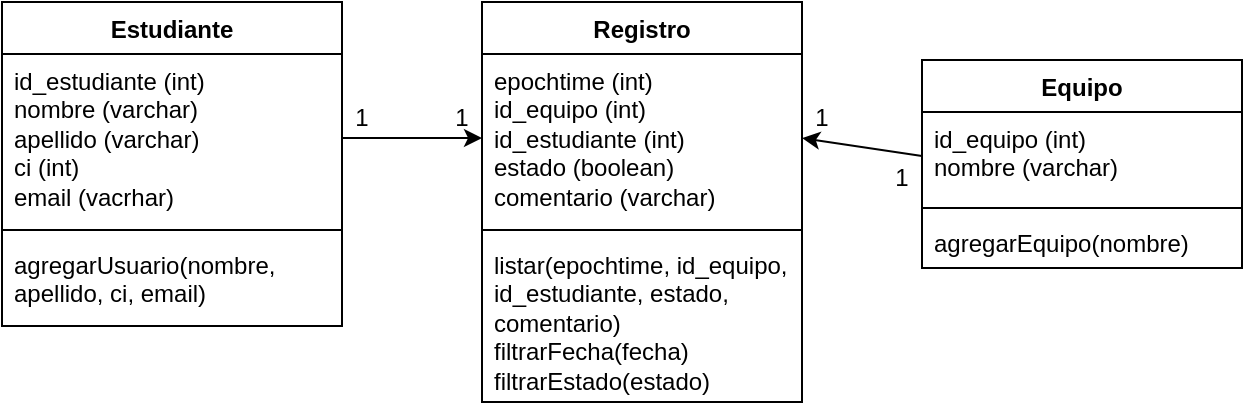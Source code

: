 <mxfile version="27.1.6">
  <diagram name="Página-1" id="1tBiJ0GqbcIFM3tQttI7">
    <mxGraphModel dx="872" dy="511" grid="1" gridSize="10" guides="1" tooltips="1" connect="1" arrows="1" fold="1" page="1" pageScale="1" pageWidth="3300" pageHeight="4681" math="0" shadow="0">
      <root>
        <mxCell id="0" />
        <mxCell id="1" parent="0" />
        <mxCell id="ZB56JFMJ42VNB87nPOwi-11" value="Estudiante" style="swimlane;fontStyle=1;align=center;verticalAlign=top;childLayout=stackLayout;horizontal=1;startSize=26;horizontalStack=0;resizeParent=1;resizeParentMax=0;resizeLast=0;collapsible=1;marginBottom=0;whiteSpace=wrap;html=1;" parent="1" vertex="1">
          <mxGeometry x="200" y="247" width="170" height="162" as="geometry" />
        </mxCell>
        <mxCell id="ZB56JFMJ42VNB87nPOwi-12" value="id_estudiante (int)&lt;div&gt;&lt;span style=&quot;background-color: transparent; color: light-dark(rgb(0, 0, 0), rgb(255, 255, 255));&quot;&gt;nombre (varchar)&lt;/span&gt;&lt;div&gt;apellido (varchar)&lt;/div&gt;&lt;div&gt;&lt;span style=&quot;color: light-dark(rgb(0, 0, 0), rgb(255, 255, 255)); background-color: transparent;&quot;&gt;ci (int)&lt;/span&gt;&lt;/div&gt;&lt;div&gt;email (vacrhar)&lt;span style=&quot;color: light-dark(rgb(0, 0, 0), rgb(255, 255, 255)); background-color: transparent;&quot;&gt;&lt;/span&gt;&lt;/div&gt;&lt;/div&gt;" style="text;strokeColor=none;fillColor=none;align=left;verticalAlign=top;spacingLeft=4;spacingRight=4;overflow=hidden;rotatable=0;points=[[0,0.5],[1,0.5]];portConstraint=eastwest;whiteSpace=wrap;html=1;" parent="ZB56JFMJ42VNB87nPOwi-11" vertex="1">
          <mxGeometry y="26" width="170" height="84" as="geometry" />
        </mxCell>
        <mxCell id="ZB56JFMJ42VNB87nPOwi-13" value="" style="line;strokeWidth=1;fillColor=none;align=left;verticalAlign=middle;spacingTop=-1;spacingLeft=3;spacingRight=3;rotatable=0;labelPosition=right;points=[];portConstraint=eastwest;strokeColor=inherit;" parent="ZB56JFMJ42VNB87nPOwi-11" vertex="1">
          <mxGeometry y="110" width="170" height="8" as="geometry" />
        </mxCell>
        <mxCell id="ZB56JFMJ42VNB87nPOwi-14" value="agregarUsuario(nombre, apellido, ci, email)" style="text;strokeColor=none;fillColor=none;align=left;verticalAlign=top;spacingLeft=4;spacingRight=4;overflow=hidden;rotatable=0;points=[[0,0.5],[1,0.5]];portConstraint=eastwest;whiteSpace=wrap;html=1;" parent="ZB56JFMJ42VNB87nPOwi-11" vertex="1">
          <mxGeometry y="118" width="170" height="44" as="geometry" />
        </mxCell>
        <mxCell id="ZB56JFMJ42VNB87nPOwi-15" value="Equipo" style="swimlane;fontStyle=1;align=center;verticalAlign=top;childLayout=stackLayout;horizontal=1;startSize=26;horizontalStack=0;resizeParent=1;resizeParentMax=0;resizeLast=0;collapsible=1;marginBottom=0;whiteSpace=wrap;html=1;" parent="1" vertex="1">
          <mxGeometry x="660" y="276" width="160" height="104" as="geometry" />
        </mxCell>
        <mxCell id="ZB56JFMJ42VNB87nPOwi-16" value="id_equipo (int)&lt;div&gt;nombre (varchar)&lt;/div&gt;" style="text;strokeColor=none;fillColor=none;align=left;verticalAlign=top;spacingLeft=4;spacingRight=4;overflow=hidden;rotatable=0;points=[[0,0.5],[1,0.5]];portConstraint=eastwest;whiteSpace=wrap;html=1;" parent="ZB56JFMJ42VNB87nPOwi-15" vertex="1">
          <mxGeometry y="26" width="160" height="44" as="geometry" />
        </mxCell>
        <mxCell id="ZB56JFMJ42VNB87nPOwi-17" value="" style="line;strokeWidth=1;fillColor=none;align=left;verticalAlign=middle;spacingTop=-1;spacingLeft=3;spacingRight=3;rotatable=0;labelPosition=right;points=[];portConstraint=eastwest;strokeColor=inherit;" parent="ZB56JFMJ42VNB87nPOwi-15" vertex="1">
          <mxGeometry y="70" width="160" height="8" as="geometry" />
        </mxCell>
        <mxCell id="ZB56JFMJ42VNB87nPOwi-18" value="agregarEquipo(nombre)" style="text;strokeColor=none;fillColor=none;align=left;verticalAlign=top;spacingLeft=4;spacingRight=4;overflow=hidden;rotatable=0;points=[[0,0.5],[1,0.5]];portConstraint=eastwest;whiteSpace=wrap;html=1;" parent="ZB56JFMJ42VNB87nPOwi-15" vertex="1">
          <mxGeometry y="78" width="160" height="26" as="geometry" />
        </mxCell>
        <mxCell id="ZB56JFMJ42VNB87nPOwi-19" value="Registro" style="swimlane;fontStyle=1;align=center;verticalAlign=top;childLayout=stackLayout;horizontal=1;startSize=26;horizontalStack=0;resizeParent=1;resizeParentMax=0;resizeLast=0;collapsible=1;marginBottom=0;whiteSpace=wrap;html=1;" parent="1" vertex="1">
          <mxGeometry x="440" y="247" width="160" height="200" as="geometry" />
        </mxCell>
        <mxCell id="ZB56JFMJ42VNB87nPOwi-20" value="&lt;div&gt;epochtime (int)&lt;/div&gt;id_equipo (int)&lt;div&gt;id_estudiante (int)&lt;/div&gt;&lt;div&gt;estado (boolean)&lt;/div&gt;&lt;div&gt;comentario (varchar)&lt;/div&gt;" style="text;strokeColor=none;fillColor=none;align=left;verticalAlign=top;spacingLeft=4;spacingRight=4;overflow=hidden;rotatable=0;points=[[0,0.5],[1,0.5]];portConstraint=eastwest;whiteSpace=wrap;html=1;" parent="ZB56JFMJ42VNB87nPOwi-19" vertex="1">
          <mxGeometry y="26" width="160" height="84" as="geometry" />
        </mxCell>
        <mxCell id="ZB56JFMJ42VNB87nPOwi-21" value="" style="line;strokeWidth=1;fillColor=none;align=left;verticalAlign=middle;spacingTop=-1;spacingLeft=3;spacingRight=3;rotatable=0;labelPosition=right;points=[];portConstraint=eastwest;strokeColor=inherit;" parent="ZB56JFMJ42VNB87nPOwi-19" vertex="1">
          <mxGeometry y="110" width="160" height="8" as="geometry" />
        </mxCell>
        <mxCell id="ZB56JFMJ42VNB87nPOwi-22" value="listar(epochtime, id_equipo, id_estudiante, estado, comentario)&lt;div&gt;filtrarFecha(fecha)&lt;/div&gt;&lt;div&gt;filtrarEstado(estado)&lt;/div&gt;" style="text;strokeColor=none;fillColor=none;align=left;verticalAlign=top;spacingLeft=4;spacingRight=4;overflow=hidden;rotatable=0;points=[[0,0.5],[1,0.5]];portConstraint=eastwest;whiteSpace=wrap;html=1;" parent="ZB56JFMJ42VNB87nPOwi-19" vertex="1">
          <mxGeometry y="118" width="160" height="82" as="geometry" />
        </mxCell>
        <mxCell id="ZB56JFMJ42VNB87nPOwi-23" value="" style="endArrow=classic;html=1;rounded=0;exitX=1;exitY=0.5;exitDx=0;exitDy=0;entryX=0;entryY=0.5;entryDx=0;entryDy=0;" parent="1" source="ZB56JFMJ42VNB87nPOwi-12" target="ZB56JFMJ42VNB87nPOwi-20" edge="1">
          <mxGeometry width="50" height="50" relative="1" as="geometry">
            <mxPoint x="420" y="390" as="sourcePoint" />
            <mxPoint x="470" y="340" as="targetPoint" />
          </mxGeometry>
        </mxCell>
        <mxCell id="ZB56JFMJ42VNB87nPOwi-24" value="" style="endArrow=classic;html=1;rounded=0;exitX=0;exitY=0.5;exitDx=0;exitDy=0;entryX=1;entryY=0.5;entryDx=0;entryDy=0;" parent="1" source="ZB56JFMJ42VNB87nPOwi-16" target="ZB56JFMJ42VNB87nPOwi-20" edge="1">
          <mxGeometry width="50" height="50" relative="1" as="geometry">
            <mxPoint x="500" y="390" as="sourcePoint" />
            <mxPoint x="550" y="340" as="targetPoint" />
          </mxGeometry>
        </mxCell>
        <mxCell id="ZB56JFMJ42VNB87nPOwi-25" value="1" style="text;html=1;align=center;verticalAlign=middle;whiteSpace=wrap;rounded=0;" parent="1" vertex="1">
          <mxGeometry x="400" y="290" width="60" height="30" as="geometry" />
        </mxCell>
        <mxCell id="ZB56JFMJ42VNB87nPOwi-26" value="1" style="text;html=1;align=center;verticalAlign=middle;whiteSpace=wrap;rounded=0;" parent="1" vertex="1">
          <mxGeometry x="350" y="290" width="60" height="30" as="geometry" />
        </mxCell>
        <mxCell id="ZB56JFMJ42VNB87nPOwi-27" value="1" style="text;html=1;align=center;verticalAlign=middle;whiteSpace=wrap;rounded=0;" parent="1" vertex="1">
          <mxGeometry x="580" y="290" width="60" height="30" as="geometry" />
        </mxCell>
        <mxCell id="ZB56JFMJ42VNB87nPOwi-28" value="1" style="text;html=1;align=center;verticalAlign=middle;whiteSpace=wrap;rounded=0;" parent="1" vertex="1">
          <mxGeometry x="620" y="320" width="60" height="30" as="geometry" />
        </mxCell>
      </root>
    </mxGraphModel>
  </diagram>
</mxfile>
